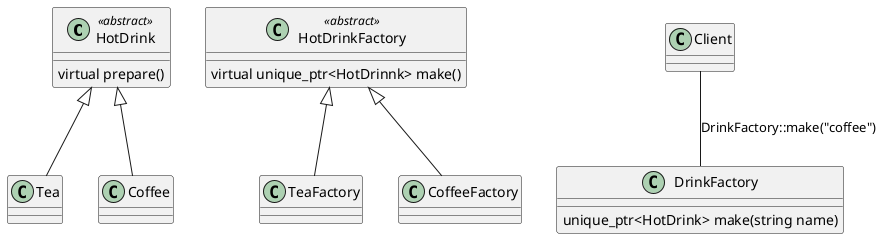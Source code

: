 
@startuml

class HotDrink<<abstract>> {
	virtual prepare()
}

HotDrink <|-- Tea
HotDrink <|-- Coffee

class HotDrinkFactory<<abstract>> {
	virtual unique_ptr<HotDrinnk> make()
}

HotDrinkFactory <|-- TeaFactory
HotDrinkFactory <|-- CoffeeFactory

class DrinkFactory {
	unique_ptr<HotDrink> make(string name)
}

Client -- DrinkFactory : DrinkFactory::make("coffee")

@enduml
